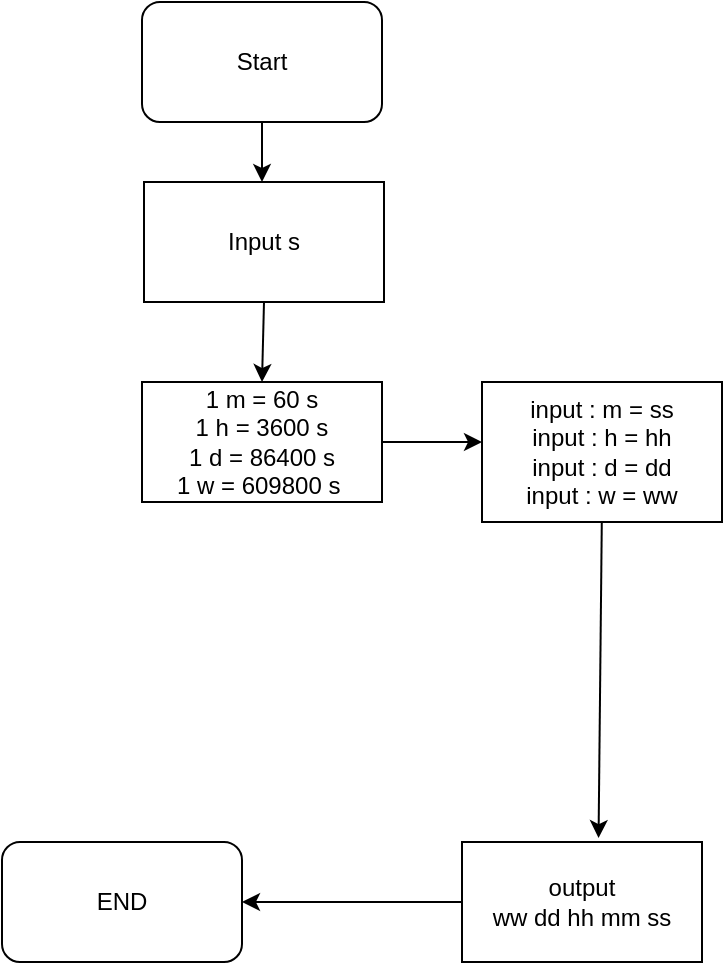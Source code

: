 <mxfile>
    <diagram id="mHVZE4Ma26dxoZvbFXHc" name="Page-1">
        <mxGraphModel dx="948" dy="812" grid="1" gridSize="10" guides="1" tooltips="1" connect="1" arrows="1" fold="1" page="1" pageScale="1" pageWidth="850" pageHeight="1100" math="0" shadow="0">
            <root>
                <mxCell id="0"/>
                <mxCell id="1" parent="0"/>
                <mxCell id="2" value="Start" style="rounded=1;whiteSpace=wrap;html=1;" vertex="1" parent="1">
                    <mxGeometry x="380" y="70" width="120" height="60" as="geometry"/>
                </mxCell>
                <mxCell id="3" value="" style="endArrow=classic;html=1;exitX=0.5;exitY=1;exitDx=0;exitDy=0;" edge="1" parent="1" source="2">
                    <mxGeometry width="50" height="50" relative="1" as="geometry">
                        <mxPoint x="440" y="160" as="sourcePoint"/>
                        <mxPoint x="440" y="160" as="targetPoint"/>
                    </mxGeometry>
                </mxCell>
                <mxCell id="4" value="Input s" style="rounded=0;whiteSpace=wrap;html=1;" vertex="1" parent="1">
                    <mxGeometry x="381" y="160" width="120" height="60" as="geometry"/>
                </mxCell>
                <mxCell id="5" value="" style="endArrow=classic;html=1;exitX=0.5;exitY=1;exitDx=0;exitDy=0;" edge="1" parent="1" source="4">
                    <mxGeometry width="50" height="50" relative="1" as="geometry">
                        <mxPoint x="440" y="390" as="sourcePoint"/>
                        <mxPoint x="440" y="260" as="targetPoint"/>
                    </mxGeometry>
                </mxCell>
                <mxCell id="6" value="1 m = 60 s&lt;br&gt;1 h = 3600 s&lt;br&gt;1 d = 86400 s&lt;br&gt;1 w = 609800 s&amp;nbsp;" style="rounded=0;whiteSpace=wrap;html=1;" vertex="1" parent="1">
                    <mxGeometry x="380" y="260" width="120" height="60" as="geometry"/>
                </mxCell>
                <mxCell id="11" value="output&lt;br&gt;ww dd hh mm ss" style="rounded=0;whiteSpace=wrap;html=1;" vertex="1" parent="1">
                    <mxGeometry x="540" y="490" width="120" height="60" as="geometry"/>
                </mxCell>
                <mxCell id="13" value="END" style="rounded=1;whiteSpace=wrap;html=1;" vertex="1" parent="1">
                    <mxGeometry x="310" y="490" width="120" height="60" as="geometry"/>
                </mxCell>
                <mxCell id="14" value="" style="endArrow=classic;html=1;exitX=0;exitY=0.5;exitDx=0;exitDy=0;entryX=1;entryY=0.5;entryDx=0;entryDy=0;" edge="1" parent="1" source="11" target="13">
                    <mxGeometry width="50" height="50" relative="1" as="geometry">
                        <mxPoint x="440" y="570" as="sourcePoint"/>
                        <mxPoint x="490" y="520" as="targetPoint"/>
                    </mxGeometry>
                </mxCell>
                <mxCell id="16" value="" style="endArrow=classic;html=1;exitX=1;exitY=0.5;exitDx=0;exitDy=0;entryX=0;entryY=0.5;entryDx=0;entryDy=0;" edge="1" parent="1" source="6">
                    <mxGeometry width="50" height="50" relative="1" as="geometry">
                        <mxPoint x="430" y="450" as="sourcePoint"/>
                        <mxPoint x="550" y="290" as="targetPoint"/>
                        <Array as="points"/>
                    </mxGeometry>
                </mxCell>
                <mxCell id="17" value="" style="endArrow=classic;html=1;exitX=0.5;exitY=1;exitDx=0;exitDy=0;entryX=0.569;entryY=-0.033;entryDx=0;entryDy=0;entryPerimeter=0;" edge="1" parent="1" target="11">
                    <mxGeometry width="50" height="50" relative="1" as="geometry">
                        <mxPoint x="610" y="320" as="sourcePoint"/>
                        <mxPoint x="480" y="400" as="targetPoint"/>
                    </mxGeometry>
                </mxCell>
                <mxCell id="19" value="input : m = ss&lt;br&gt;input : h = hh&lt;br&gt;input : d = dd&lt;br&gt;input : w = ww" style="rounded=0;whiteSpace=wrap;html=1;" vertex="1" parent="1">
                    <mxGeometry x="550" y="260" width="120" height="70" as="geometry"/>
                </mxCell>
            </root>
        </mxGraphModel>
    </diagram>
</mxfile>